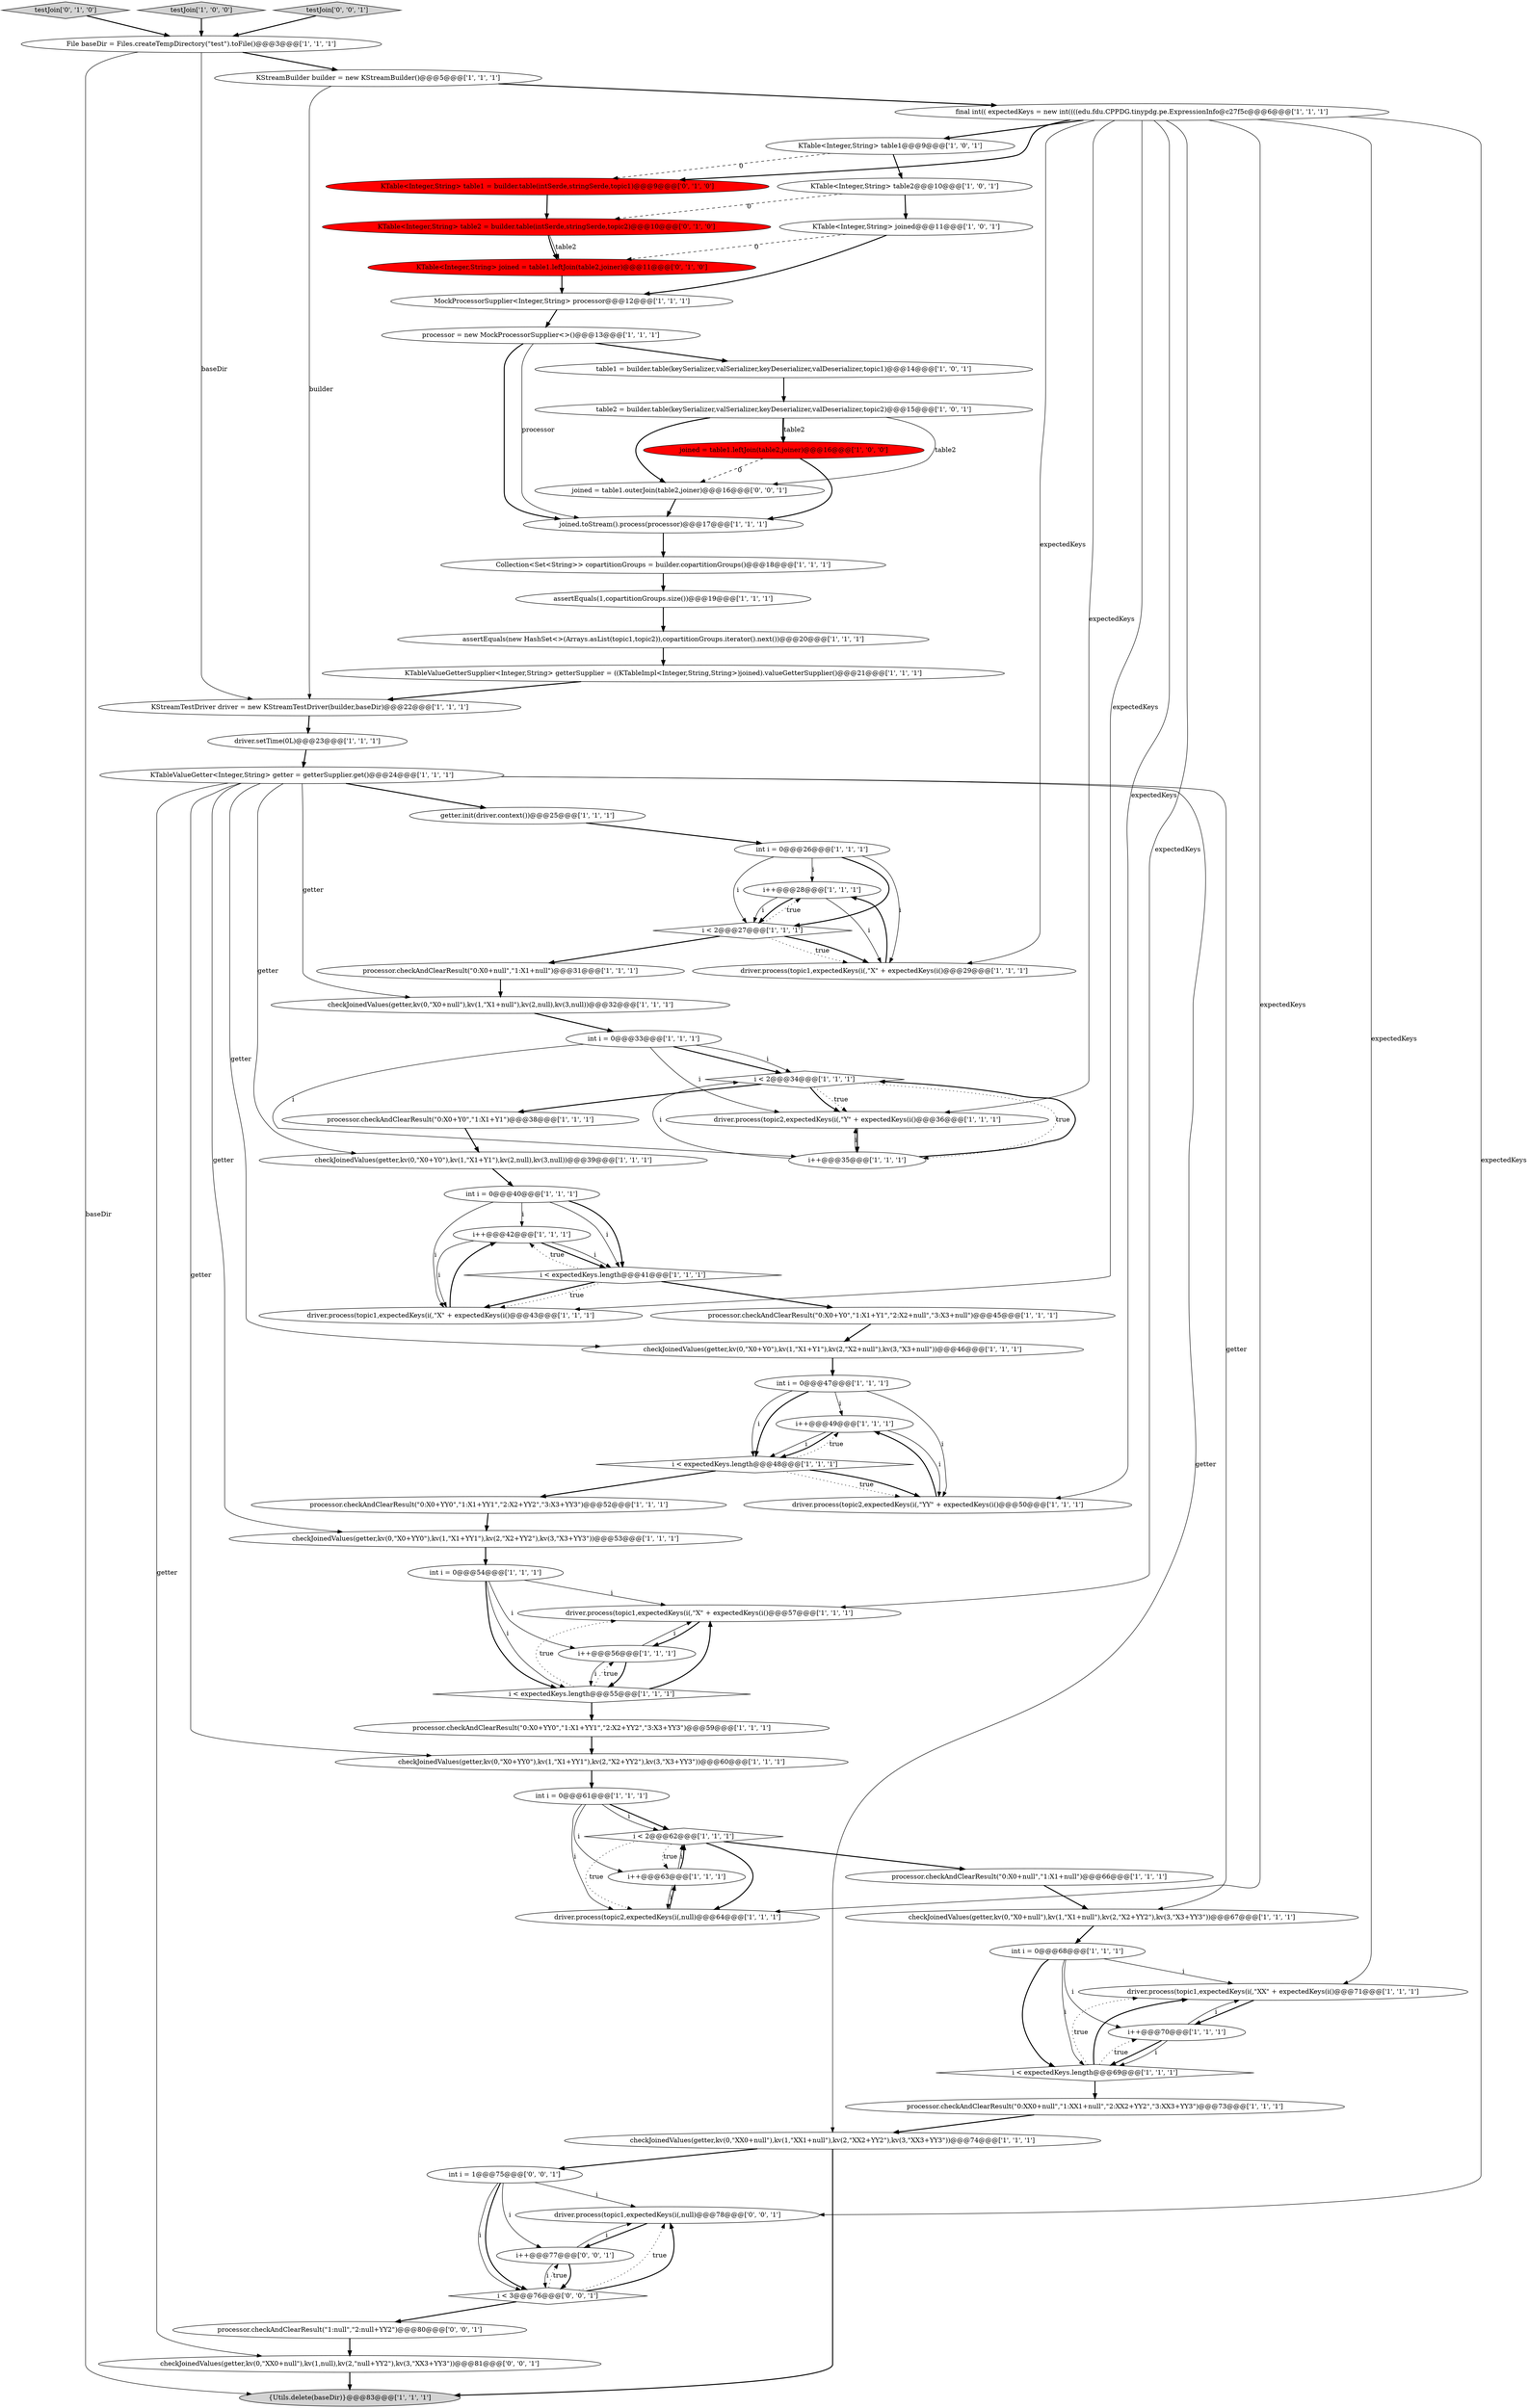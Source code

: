 digraph {
70 [style = filled, label = "joined = table1.outerJoin(table2,joiner)@@@16@@@['0', '0', '1']", fillcolor = white, shape = ellipse image = "AAA0AAABBB3BBB"];
61 [style = filled, label = "processor.checkAndClearResult(\"0:XX0+null\",\"1:XX1+null\",\"2:XX2+YY2\",\"3:XX3+YY3\")@@@73@@@['1', '1', '1']", fillcolor = white, shape = ellipse image = "AAA0AAABBB1BBB"];
3 [style = filled, label = "joined = table1.leftJoin(table2,joiner)@@@16@@@['1', '0', '0']", fillcolor = red, shape = ellipse image = "AAA1AAABBB1BBB"];
29 [style = filled, label = "assertEquals(new HashSet<>(Arrays.asList(topic1,topic2)),copartitionGroups.iterator().next())@@@20@@@['1', '1', '1']", fillcolor = white, shape = ellipse image = "AAA0AAABBB1BBB"];
52 [style = filled, label = "i < 2@@@34@@@['1', '1', '1']", fillcolor = white, shape = diamond image = "AAA0AAABBB1BBB"];
31 [style = filled, label = "int i = 0@@@26@@@['1', '1', '1']", fillcolor = white, shape = ellipse image = "AAA0AAABBB1BBB"];
23 [style = filled, label = "driver.process(topic2,expectedKeys(i(,\"Y\" + expectedKeys(i()@@@36@@@['1', '1', '1']", fillcolor = white, shape = ellipse image = "AAA0AAABBB1BBB"];
65 [style = filled, label = "KTable<Integer,String> table1 = builder.table(intSerde,stringSerde,topic1)@@@9@@@['0', '1', '0']", fillcolor = red, shape = ellipse image = "AAA1AAABBB2BBB"];
33 [style = filled, label = "int i = 0@@@47@@@['1', '1', '1']", fillcolor = white, shape = ellipse image = "AAA0AAABBB1BBB"];
63 [style = filled, label = "i++@@@42@@@['1', '1', '1']", fillcolor = white, shape = ellipse image = "AAA0AAABBB1BBB"];
24 [style = filled, label = "checkJoinedValues(getter,kv(0,\"X0+YY0\"),kv(1,\"X1+YY1\"),kv(2,\"X2+YY2\"),kv(3,\"X3+YY3\"))@@@53@@@['1', '1', '1']", fillcolor = white, shape = ellipse image = "AAA0AAABBB1BBB"];
16 [style = filled, label = "processor.checkAndClearResult(\"0:X0+Y0\",\"1:X1+Y1\")@@@38@@@['1', '1', '1']", fillcolor = white, shape = ellipse image = "AAA0AAABBB1BBB"];
22 [style = filled, label = "assertEquals(1,copartitionGroups.size())@@@19@@@['1', '1', '1']", fillcolor = white, shape = ellipse image = "AAA0AAABBB1BBB"];
27 [style = filled, label = "processor.checkAndClearResult(\"0:X0+Y0\",\"1:X1+Y1\",\"2:X2+null\",\"3:X3+null\")@@@45@@@['1', '1', '1']", fillcolor = white, shape = ellipse image = "AAA0AAABBB1BBB"];
43 [style = filled, label = "table2 = builder.table(keySerializer,valSerializer,keyDeserializer,valDeserializer,topic2)@@@15@@@['1', '0', '1']", fillcolor = white, shape = ellipse image = "AAA0AAABBB1BBB"];
36 [style = filled, label = "i++@@@49@@@['1', '1', '1']", fillcolor = white, shape = ellipse image = "AAA0AAABBB1BBB"];
25 [style = filled, label = "{Utils.delete(baseDir)}@@@83@@@['1', '1', '1']", fillcolor = lightgray, shape = ellipse image = "AAA0AAABBB1BBB"];
4 [style = filled, label = "checkJoinedValues(getter,kv(0,\"X0+Y0\"),kv(1,\"X1+Y1\"),kv(2,\"X2+null\"),kv(3,\"X3+null\"))@@@46@@@['1', '1', '1']", fillcolor = white, shape = ellipse image = "AAA0AAABBB1BBB"];
28 [style = filled, label = "int i = 0@@@54@@@['1', '1', '1']", fillcolor = white, shape = ellipse image = "AAA0AAABBB1BBB"];
42 [style = filled, label = "checkJoinedValues(getter,kv(0,\"X0+null\"),kv(1,\"X1+null\"),kv(2,null),kv(3,null))@@@32@@@['1', '1', '1']", fillcolor = white, shape = ellipse image = "AAA0AAABBB1BBB"];
44 [style = filled, label = "int i = 0@@@40@@@['1', '1', '1']", fillcolor = white, shape = ellipse image = "AAA0AAABBB1BBB"];
57 [style = filled, label = "joined.toStream().process(processor)@@@17@@@['1', '1', '1']", fillcolor = white, shape = ellipse image = "AAA0AAABBB1BBB"];
66 [style = filled, label = "testJoin['0', '1', '0']", fillcolor = lightgray, shape = diamond image = "AAA0AAABBB2BBB"];
19 [style = filled, label = "KTable<Integer,String> joined@@@11@@@['1', '0', '1']", fillcolor = white, shape = ellipse image = "AAA0AAABBB1BBB"];
72 [style = filled, label = "processor.checkAndClearResult(\"1:null\",\"2:null+YY2\")@@@80@@@['0', '0', '1']", fillcolor = white, shape = ellipse image = "AAA0AAABBB3BBB"];
20 [style = filled, label = "i++@@@35@@@['1', '1', '1']", fillcolor = white, shape = ellipse image = "AAA0AAABBB1BBB"];
10 [style = filled, label = "i++@@@28@@@['1', '1', '1']", fillcolor = white, shape = ellipse image = "AAA0AAABBB1BBB"];
50 [style = filled, label = "KTableValueGetter<Integer,String> getter = getterSupplier.get()@@@24@@@['1', '1', '1']", fillcolor = white, shape = ellipse image = "AAA0AAABBB1BBB"];
47 [style = filled, label = "int i = 0@@@33@@@['1', '1', '1']", fillcolor = white, shape = ellipse image = "AAA0AAABBB1BBB"];
71 [style = filled, label = "checkJoinedValues(getter,kv(0,\"XX0+null\"),kv(1,null),kv(2,\"null+YY2\"),kv(3,\"XX3+YY3\"))@@@81@@@['0', '0', '1']", fillcolor = white, shape = ellipse image = "AAA0AAABBB3BBB"];
62 [style = filled, label = "i < 2@@@62@@@['1', '1', '1']", fillcolor = white, shape = diamond image = "AAA0AAABBB1BBB"];
60 [style = filled, label = "driver.process(topic1,expectedKeys(i(,\"X\" + expectedKeys(i()@@@57@@@['1', '1', '1']", fillcolor = white, shape = ellipse image = "AAA0AAABBB1BBB"];
34 [style = filled, label = "driver.setTime(0L)@@@23@@@['1', '1', '1']", fillcolor = white, shape = ellipse image = "AAA0AAABBB1BBB"];
26 [style = filled, label = "i < expectedKeys.length@@@41@@@['1', '1', '1']", fillcolor = white, shape = diamond image = "AAA0AAABBB1BBB"];
15 [style = filled, label = "i < 2@@@27@@@['1', '1', '1']", fillcolor = white, shape = diamond image = "AAA0AAABBB1BBB"];
53 [style = filled, label = "driver.process(topic2,expectedKeys(i(,\"YY\" + expectedKeys(i()@@@50@@@['1', '1', '1']", fillcolor = white, shape = ellipse image = "AAA0AAABBB1BBB"];
51 [style = filled, label = "driver.process(topic1,expectedKeys(i(,\"X\" + expectedKeys(i()@@@29@@@['1', '1', '1']", fillcolor = white, shape = ellipse image = "AAA0AAABBB1BBB"];
73 [style = filled, label = "driver.process(topic1,expectedKeys(i(,null)@@@78@@@['0', '0', '1']", fillcolor = white, shape = ellipse image = "AAA0AAABBB3BBB"];
32 [style = filled, label = "i++@@@63@@@['1', '1', '1']", fillcolor = white, shape = ellipse image = "AAA0AAABBB1BBB"];
7 [style = filled, label = "processor.checkAndClearResult(\"0:X0+null\",\"1:X1+null\")@@@31@@@['1', '1', '1']", fillcolor = white, shape = ellipse image = "AAA0AAABBB1BBB"];
41 [style = filled, label = "Collection<Set<String>> copartitionGroups = builder.copartitionGroups()@@@18@@@['1', '1', '1']", fillcolor = white, shape = ellipse image = "AAA0AAABBB1BBB"];
59 [style = filled, label = "final int(( expectedKeys = new int((((edu.fdu.CPPDG.tinypdg.pe.ExpressionInfo@c27f5c@@@6@@@['1', '1', '1']", fillcolor = white, shape = ellipse image = "AAA0AAABBB1BBB"];
38 [style = filled, label = "driver.process(topic1,expectedKeys(i(,\"XX\" + expectedKeys(i()@@@71@@@['1', '1', '1']", fillcolor = white, shape = ellipse image = "AAA0AAABBB1BBB"];
46 [style = filled, label = "int i = 0@@@61@@@['1', '1', '1']", fillcolor = white, shape = ellipse image = "AAA0AAABBB1BBB"];
39 [style = filled, label = "KTable<Integer,String> table2@@@10@@@['1', '0', '1']", fillcolor = white, shape = ellipse image = "AAA0AAABBB1BBB"];
67 [style = filled, label = "KTable<Integer,String> table2 = builder.table(intSerde,stringSerde,topic2)@@@10@@@['0', '1', '0']", fillcolor = red, shape = ellipse image = "AAA1AAABBB2BBB"];
9 [style = filled, label = "i++@@@70@@@['1', '1', '1']", fillcolor = white, shape = ellipse image = "AAA0AAABBB1BBB"];
8 [style = filled, label = "i < expectedKeys.length@@@55@@@['1', '1', '1']", fillcolor = white, shape = diamond image = "AAA0AAABBB1BBB"];
18 [style = filled, label = "testJoin['1', '0', '0']", fillcolor = lightgray, shape = diamond image = "AAA0AAABBB1BBB"];
5 [style = filled, label = "i++@@@56@@@['1', '1', '1']", fillcolor = white, shape = ellipse image = "AAA0AAABBB1BBB"];
11 [style = filled, label = "driver.process(topic2,expectedKeys(i(,null)@@@64@@@['1', '1', '1']", fillcolor = white, shape = ellipse image = "AAA0AAABBB1BBB"];
6 [style = filled, label = "KTable<Integer,String> table1@@@9@@@['1', '0', '1']", fillcolor = white, shape = ellipse image = "AAA0AAABBB1BBB"];
35 [style = filled, label = "driver.process(topic1,expectedKeys(i(,\"X\" + expectedKeys(i()@@@43@@@['1', '1', '1']", fillcolor = white, shape = ellipse image = "AAA0AAABBB1BBB"];
40 [style = filled, label = "MockProcessorSupplier<Integer,String> processor@@@12@@@['1', '1', '1']", fillcolor = white, shape = ellipse image = "AAA0AAABBB1BBB"];
54 [style = filled, label = "File baseDir = Files.createTempDirectory(\"test\").toFile()@@@3@@@['1', '1', '1']", fillcolor = white, shape = ellipse image = "AAA0AAABBB1BBB"];
1 [style = filled, label = "getter.init(driver.context())@@@25@@@['1', '1', '1']", fillcolor = white, shape = ellipse image = "AAA0AAABBB1BBB"];
75 [style = filled, label = "testJoin['0', '0', '1']", fillcolor = lightgray, shape = diamond image = "AAA0AAABBB3BBB"];
64 [style = filled, label = "KTable<Integer,String> joined = table1.leftJoin(table2,joiner)@@@11@@@['0', '1', '0']", fillcolor = red, shape = ellipse image = "AAA1AAABBB2BBB"];
48 [style = filled, label = "processor.checkAndClearResult(\"0:X0+YY0\",\"1:X1+YY1\",\"2:X2+YY2\",\"3:X3+YY3\")@@@52@@@['1', '1', '1']", fillcolor = white, shape = ellipse image = "AAA0AAABBB1BBB"];
2 [style = filled, label = "KStreamBuilder builder = new KStreamBuilder()@@@5@@@['1', '1', '1']", fillcolor = white, shape = ellipse image = "AAA0AAABBB1BBB"];
56 [style = filled, label = "checkJoinedValues(getter,kv(0,\"X0+Y0\"),kv(1,\"X1+Y1\"),kv(2,null),kv(3,null))@@@39@@@['1', '1', '1']", fillcolor = white, shape = ellipse image = "AAA0AAABBB1BBB"];
0 [style = filled, label = "KStreamTestDriver driver = new KStreamTestDriver(builder,baseDir)@@@22@@@['1', '1', '1']", fillcolor = white, shape = ellipse image = "AAA0AAABBB1BBB"];
37 [style = filled, label = "table1 = builder.table(keySerializer,valSerializer,keyDeserializer,valDeserializer,topic1)@@@14@@@['1', '0', '1']", fillcolor = white, shape = ellipse image = "AAA0AAABBB1BBB"];
68 [style = filled, label = "int i = 1@@@75@@@['0', '0', '1']", fillcolor = white, shape = ellipse image = "AAA0AAABBB3BBB"];
17 [style = filled, label = "processor = new MockProcessorSupplier<>()@@@13@@@['1', '1', '1']", fillcolor = white, shape = ellipse image = "AAA0AAABBB1BBB"];
12 [style = filled, label = "checkJoinedValues(getter,kv(0,\"X0+YY0\"),kv(1,\"X1+YY1\"),kv(2,\"X2+YY2\"),kv(3,\"X3+YY3\"))@@@60@@@['1', '1', '1']", fillcolor = white, shape = ellipse image = "AAA0AAABBB1BBB"];
49 [style = filled, label = "checkJoinedValues(getter,kv(0,\"X0+null\"),kv(1,\"X1+null\"),kv(2,\"X2+YY2\"),kv(3,\"X3+YY3\"))@@@67@@@['1', '1', '1']", fillcolor = white, shape = ellipse image = "AAA0AAABBB1BBB"];
30 [style = filled, label = "checkJoinedValues(getter,kv(0,\"XX0+null\"),kv(1,\"XX1+null\"),kv(2,\"XX2+YY2\"),kv(3,\"XX3+YY3\"))@@@74@@@['1', '1', '1']", fillcolor = white, shape = ellipse image = "AAA0AAABBB1BBB"];
13 [style = filled, label = "i < expectedKeys.length@@@48@@@['1', '1', '1']", fillcolor = white, shape = diamond image = "AAA0AAABBB1BBB"];
74 [style = filled, label = "i++@@@77@@@['0', '0', '1']", fillcolor = white, shape = ellipse image = "AAA0AAABBB3BBB"];
45 [style = filled, label = "processor.checkAndClearResult(\"0:X0+YY0\",\"1:X1+YY1\",\"2:X2+YY2\",\"3:X3+YY3\")@@@59@@@['1', '1', '1']", fillcolor = white, shape = ellipse image = "AAA0AAABBB1BBB"];
21 [style = filled, label = "int i = 0@@@68@@@['1', '1', '1']", fillcolor = white, shape = ellipse image = "AAA0AAABBB1BBB"];
14 [style = filled, label = "processor.checkAndClearResult(\"0:X0+null\",\"1:X1+null\")@@@66@@@['1', '1', '1']", fillcolor = white, shape = ellipse image = "AAA0AAABBB1BBB"];
58 [style = filled, label = "i < expectedKeys.length@@@69@@@['1', '1', '1']", fillcolor = white, shape = diamond image = "AAA0AAABBB1BBB"];
55 [style = filled, label = "KTableValueGetterSupplier<Integer,String> getterSupplier = ((KTableImpl<Integer,String,String>)joined).valueGetterSupplier()@@@21@@@['1', '1', '1']", fillcolor = white, shape = ellipse image = "AAA0AAABBB1BBB"];
69 [style = filled, label = "i < 3@@@76@@@['0', '0', '1']", fillcolor = white, shape = diamond image = "AAA0AAABBB3BBB"];
74->69 [style = bold, label=""];
59->35 [style = solid, label="expectedKeys"];
39->19 [style = bold, label=""];
62->14 [style = bold, label=""];
71->25 [style = bold, label=""];
65->67 [style = bold, label=""];
68->73 [style = solid, label="i"];
68->69 [style = bold, label=""];
44->63 [style = solid, label="i"];
61->30 [style = bold, label=""];
68->74 [style = solid, label="i"];
28->5 [style = solid, label="i"];
73->74 [style = bold, label=""];
21->58 [style = bold, label=""];
21->58 [style = solid, label="i"];
44->26 [style = solid, label="i"];
57->41 [style = bold, label=""];
34->50 [style = bold, label=""];
51->10 [style = bold, label=""];
62->11 [style = dotted, label="true"];
19->64 [style = dashed, label="0"];
68->69 [style = solid, label="i"];
32->62 [style = solid, label="i"];
9->58 [style = bold, label=""];
50->4 [style = solid, label="getter"];
69->74 [style = dotted, label="true"];
53->36 [style = bold, label=""];
52->20 [style = dotted, label="true"];
37->43 [style = bold, label=""];
43->3 [style = bold, label=""];
32->62 [style = bold, label=""];
58->38 [style = dotted, label="true"];
58->9 [style = dotted, label="true"];
33->53 [style = solid, label="i"];
69->72 [style = bold, label=""];
26->35 [style = bold, label=""];
31->10 [style = solid, label="i"];
2->59 [style = bold, label=""];
3->70 [style = dashed, label="0"];
70->57 [style = bold, label=""];
41->22 [style = bold, label=""];
59->51 [style = solid, label="expectedKeys"];
59->6 [style = bold, label=""];
1->31 [style = bold, label=""];
50->12 [style = solid, label="getter"];
5->60 [style = solid, label="i"];
48->24 [style = bold, label=""];
64->40 [style = bold, label=""];
43->70 [style = bold, label=""];
24->28 [style = bold, label=""];
52->23 [style = bold, label=""];
59->53 [style = solid, label="expectedKeys"];
59->38 [style = solid, label="expectedKeys"];
28->8 [style = solid, label="i"];
67->64 [style = bold, label=""];
16->56 [style = bold, label=""];
46->11 [style = solid, label="i"];
13->36 [style = dotted, label="true"];
54->25 [style = solid, label="baseDir"];
69->73 [style = dotted, label="true"];
63->35 [style = solid, label="i"];
15->10 [style = dotted, label="true"];
20->52 [style = bold, label=""];
17->37 [style = bold, label=""];
30->68 [style = bold, label=""];
39->67 [style = dashed, label="0"];
33->13 [style = bold, label=""];
66->54 [style = bold, label=""];
21->38 [style = solid, label="i"];
0->34 [style = bold, label=""];
26->27 [style = bold, label=""];
43->3 [style = solid, label="table2"];
20->23 [style = solid, label="i"];
72->71 [style = bold, label=""];
31->15 [style = solid, label="i"];
54->2 [style = bold, label=""];
10->51 [style = solid, label="i"];
40->17 [style = bold, label=""];
74->73 [style = solid, label="i"];
15->51 [style = dotted, label="true"];
7->42 [style = bold, label=""];
6->39 [style = bold, label=""];
50->42 [style = solid, label="getter"];
50->30 [style = solid, label="getter"];
5->8 [style = solid, label="i"];
50->49 [style = solid, label="getter"];
58->61 [style = bold, label=""];
23->20 [style = bold, label=""];
43->70 [style = solid, label="table2"];
63->26 [style = bold, label=""];
2->0 [style = solid, label="builder"];
59->65 [style = bold, label=""];
38->9 [style = bold, label=""];
22->29 [style = bold, label=""];
42->47 [style = bold, label=""];
54->0 [style = solid, label="baseDir"];
47->20 [style = solid, label="i"];
13->53 [style = dotted, label="true"];
13->48 [style = bold, label=""];
36->13 [style = solid, label="i"];
11->32 [style = bold, label=""];
67->64 [style = solid, label="table2"];
4->33 [style = bold, label=""];
47->23 [style = solid, label="i"];
21->9 [style = solid, label="i"];
50->71 [style = solid, label="getter"];
46->32 [style = solid, label="i"];
60->5 [style = bold, label=""];
29->55 [style = bold, label=""];
58->38 [style = bold, label=""];
36->13 [style = bold, label=""];
12->46 [style = bold, label=""];
62->11 [style = bold, label=""];
52->16 [style = bold, label=""];
10->15 [style = solid, label="i"];
8->45 [style = bold, label=""];
28->8 [style = bold, label=""];
47->52 [style = solid, label="i"];
63->26 [style = solid, label="i"];
35->63 [style = bold, label=""];
50->56 [style = solid, label="getter"];
52->23 [style = dotted, label="true"];
26->35 [style = dotted, label="true"];
19->40 [style = bold, label=""];
47->52 [style = bold, label=""];
62->32 [style = dotted, label="true"];
75->54 [style = bold, label=""];
32->11 [style = solid, label="i"];
5->8 [style = bold, label=""];
44->35 [style = solid, label="i"];
10->15 [style = bold, label=""];
59->73 [style = solid, label="expectedKeys"];
15->7 [style = bold, label=""];
14->49 [style = bold, label=""];
13->53 [style = bold, label=""];
8->60 [style = bold, label=""];
30->25 [style = bold, label=""];
20->52 [style = solid, label="i"];
8->60 [style = dotted, label="true"];
55->0 [style = bold, label=""];
31->15 [style = bold, label=""];
33->36 [style = solid, label="i"];
9->58 [style = solid, label="i"];
49->21 [style = bold, label=""];
28->60 [style = solid, label="i"];
17->57 [style = bold, label=""];
59->60 [style = solid, label="expectedKeys"];
45->12 [style = bold, label=""];
33->13 [style = solid, label="i"];
74->69 [style = solid, label="i"];
27->4 [style = bold, label=""];
17->57 [style = solid, label="processor"];
9->38 [style = solid, label="i"];
44->26 [style = bold, label=""];
8->5 [style = dotted, label="true"];
50->1 [style = bold, label=""];
59->11 [style = solid, label="expectedKeys"];
50->24 [style = solid, label="getter"];
26->63 [style = dotted, label="true"];
6->65 [style = dashed, label="0"];
69->73 [style = bold, label=""];
3->57 [style = bold, label=""];
36->53 [style = solid, label="i"];
18->54 [style = bold, label=""];
46->62 [style = bold, label=""];
31->51 [style = solid, label="i"];
56->44 [style = bold, label=""];
46->62 [style = solid, label="i"];
59->23 [style = solid, label="expectedKeys"];
15->51 [style = bold, label=""];
}
